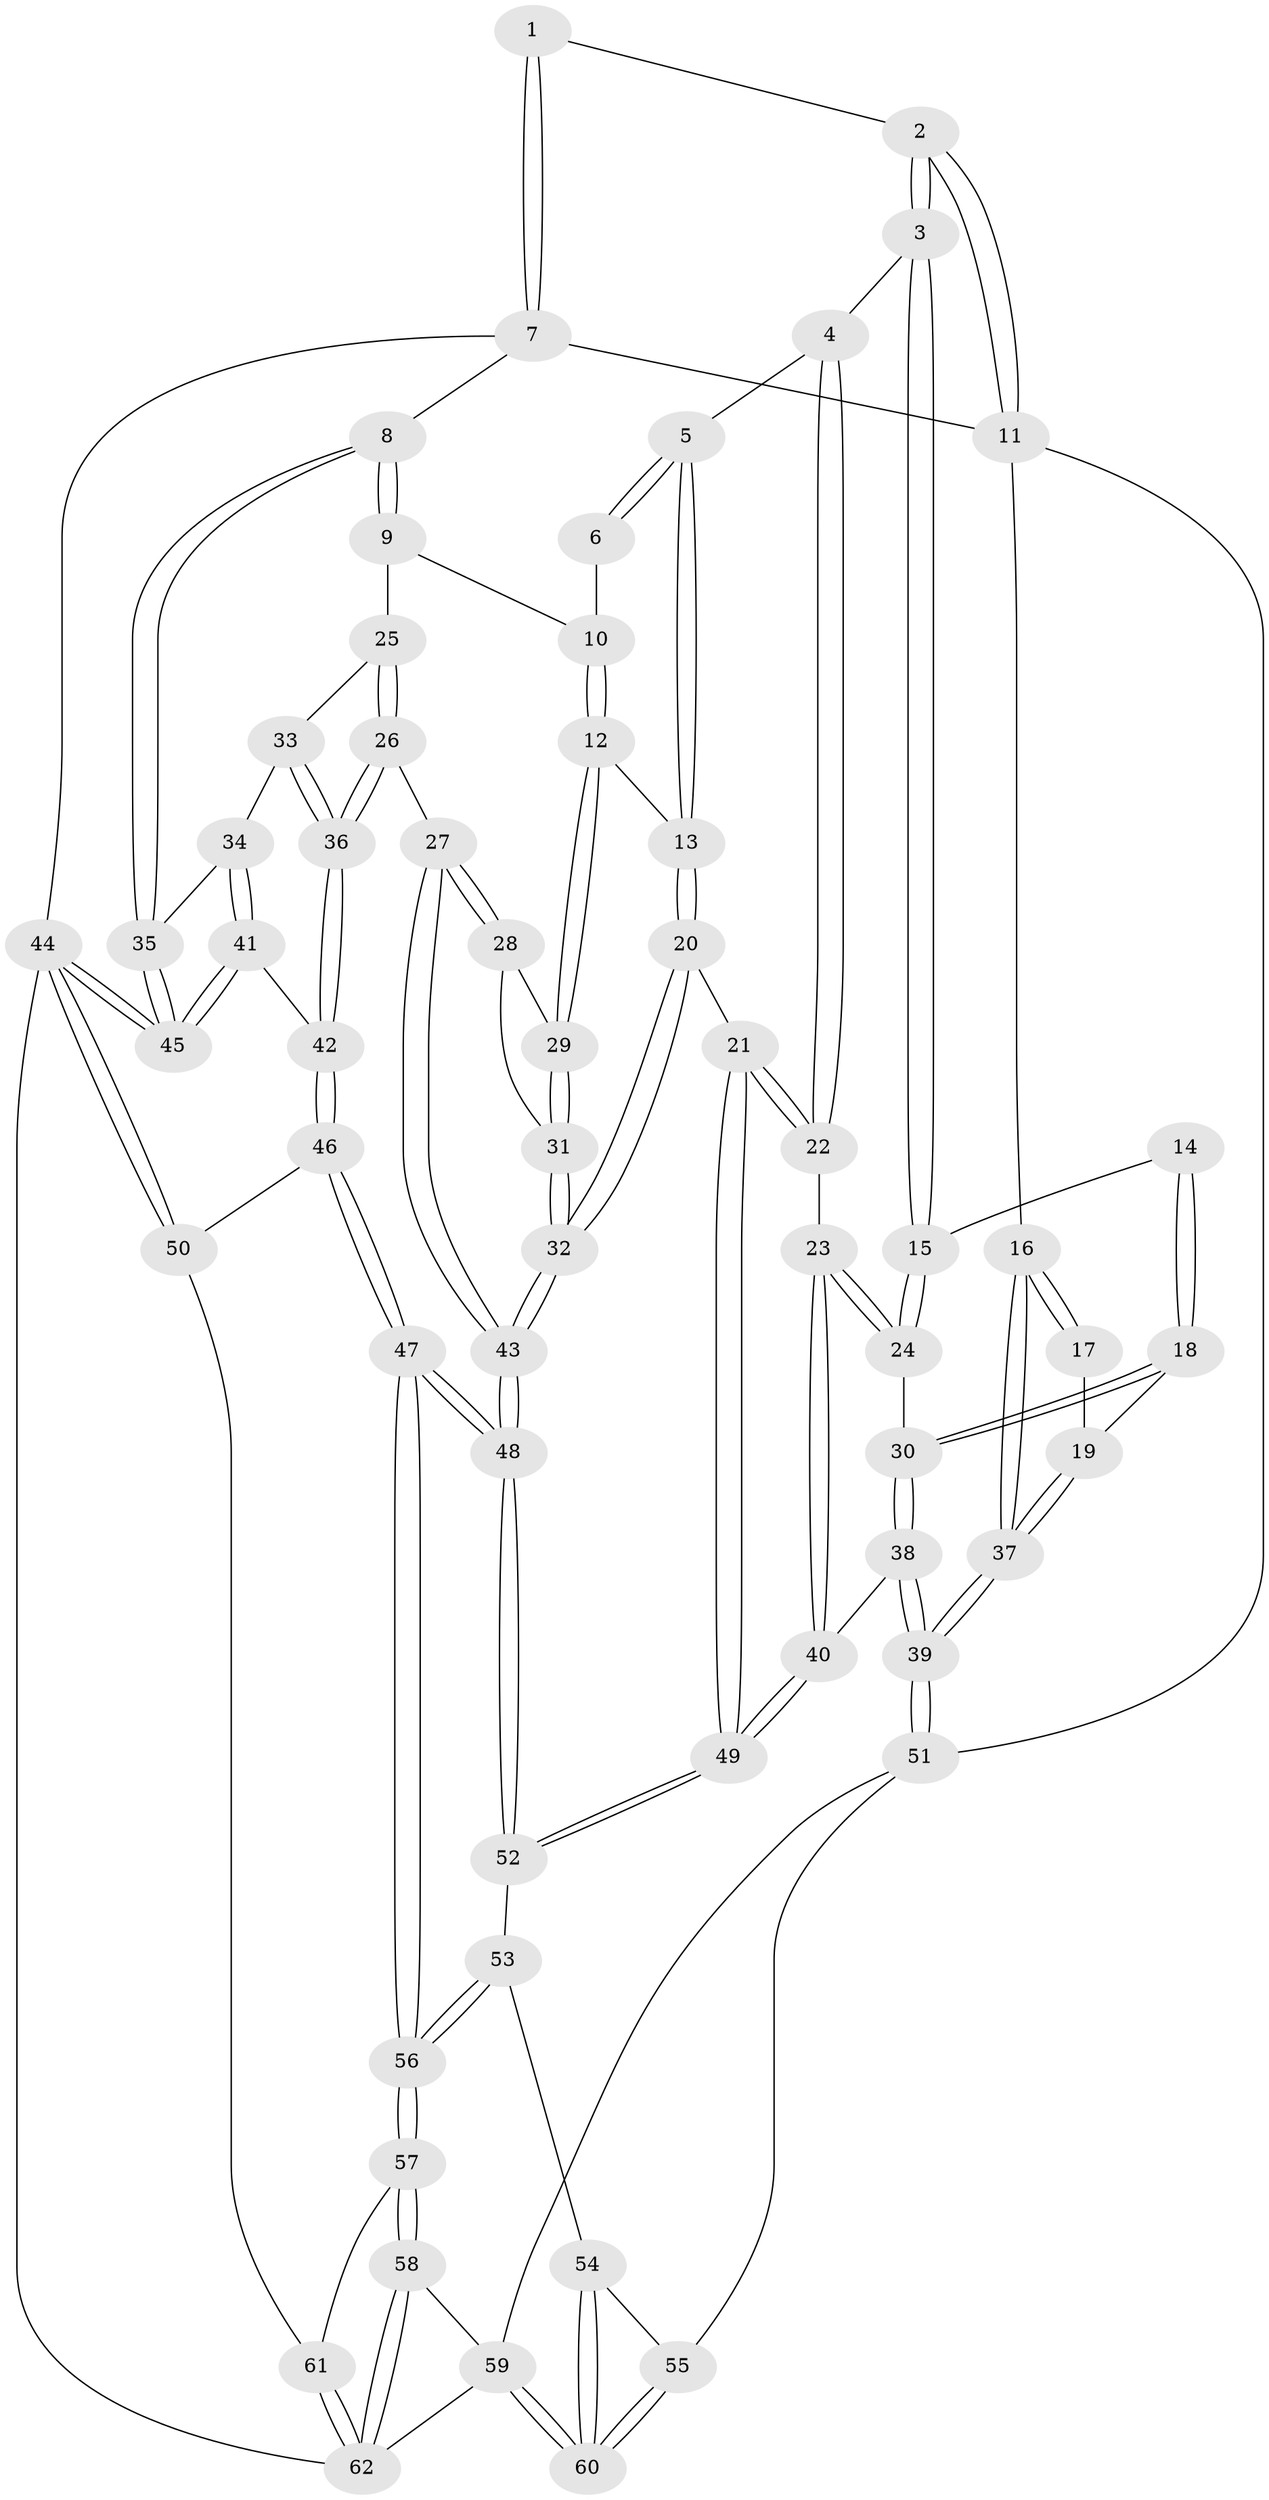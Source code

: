 // coarse degree distribution, {4: 0.3684210526315789, 2: 0.21052631578947367, 5: 0.21052631578947367, 3: 0.21052631578947367}
// Generated by graph-tools (version 1.1) at 2025/38/03/04/25 23:38:22]
// undirected, 62 vertices, 151 edges
graph export_dot {
  node [color=gray90,style=filled];
  1 [pos="+0.659791991559429+0"];
  2 [pos="+0.3010671646516086+0"];
  3 [pos="+0.28380939172982406+0.00663421208503333"];
  4 [pos="+0.42982280087910735+0.10646946689058145"];
  5 [pos="+0.4895104665375844+0.12267610710051038"];
  6 [pos="+0.6593037658058426+0"];
  7 [pos="+1+0"];
  8 [pos="+1+0"];
  9 [pos="+0.7532651072435932+0.11829407437854601"];
  10 [pos="+0.6878214213434997+0.07283411700830117"];
  11 [pos="+0+0"];
  12 [pos="+0.6239167433612746+0.1321735237029308"];
  13 [pos="+0.5186556718226265+0.1438938407097629"];
  14 [pos="+0.22244267407937438+0.050009020976856736"];
  15 [pos="+0.2667986937021973+0.03393353786543264"];
  16 [pos="+0+0"];
  17 [pos="+0.10026785796406189+0.08219131577412685"];
  18 [pos="+0.07087785510864858+0.24389095006077607"];
  19 [pos="+0.03213634616027262+0.23105227988796928"];
  20 [pos="+0.4907613806468563+0.3887408907038941"];
  21 [pos="+0.40964864293064396+0.3545197678585816"];
  22 [pos="+0.39096139711719163+0.33199015694484685"];
  23 [pos="+0.27402938485929773+0.24643769129517293"];
  24 [pos="+0.25720738143532934+0.21663582190860597"];
  25 [pos="+0.7809938461554388+0.17846018261393792"];
  26 [pos="+0.7873952330372702+0.2847225092751946"];
  27 [pos="+0.7747487551457894+0.28777676677843317"];
  28 [pos="+0.7315667638758091+0.2727431010161991"];
  29 [pos="+0.634467595055074+0.20967668475259513"];
  30 [pos="+0.10594466986230346+0.2620974622615778"];
  31 [pos="+0.5849433241785027+0.2971114117333607"];
  32 [pos="+0.4946957625799164+0.39241904360988744"];
  33 [pos="+1+0.12426175633323872"];
  34 [pos="+1+0.10238435410992817"];
  35 [pos="+1+0"];
  36 [pos="+0.8036821225282087+0.2949852668260645"];
  37 [pos="+0+0.2700341341457334"];
  38 [pos="+0.13771088616838129+0.43354417880949203"];
  39 [pos="+0+0.5839193154285213"];
  40 [pos="+0.15503323908066843+0.4347456753174062"];
  41 [pos="+0.9132484992119582+0.36550062608176076"];
  42 [pos="+0.8535150055926601+0.3673252240974711"];
  43 [pos="+0.544577167283938+0.48383883786662457"];
  44 [pos="+1+0.686626768649513"];
  45 [pos="+1+0.5429920522295373"];
  46 [pos="+0.7629972907890743+0.651840183893608"];
  47 [pos="+0.5960168386292456+0.6761562180924854"];
  48 [pos="+0.5739216598846392+0.6240496837991469"];
  49 [pos="+0.2198555617682351+0.4676158843444009"];
  50 [pos="+0.9787074120729324+0.7063534522317269"];
  51 [pos="+0+0.6576917006816733"];
  52 [pos="+0.23898165842533603+0.5108131678339498"];
  53 [pos="+0.2066307285160046+0.671994250805274"];
  54 [pos="+0.14500929714046504+0.6932111073523967"];
  55 [pos="+0+0.6608342737990539"];
  56 [pos="+0.5415941540768054+0.7662219572474355"];
  57 [pos="+0.520450932748611+0.8759025150454425"];
  58 [pos="+0.47320126488974923+1"];
  59 [pos="+0.29685514766214594+1"];
  60 [pos="+0.28650667612389286+1"];
  61 [pos="+0.8829534914389915+0.9488986112708039"];
  62 [pos="+0.896709154125625+1"];
  1 -- 2;
  1 -- 7;
  1 -- 7;
  2 -- 3;
  2 -- 3;
  2 -- 11;
  2 -- 11;
  3 -- 4;
  3 -- 15;
  3 -- 15;
  4 -- 5;
  4 -- 22;
  4 -- 22;
  5 -- 6;
  5 -- 6;
  5 -- 13;
  5 -- 13;
  6 -- 10;
  7 -- 8;
  7 -- 11;
  7 -- 44;
  8 -- 9;
  8 -- 9;
  8 -- 35;
  8 -- 35;
  9 -- 10;
  9 -- 25;
  10 -- 12;
  10 -- 12;
  11 -- 16;
  11 -- 51;
  12 -- 13;
  12 -- 29;
  12 -- 29;
  13 -- 20;
  13 -- 20;
  14 -- 15;
  14 -- 18;
  14 -- 18;
  15 -- 24;
  15 -- 24;
  16 -- 17;
  16 -- 17;
  16 -- 37;
  16 -- 37;
  17 -- 19;
  18 -- 19;
  18 -- 30;
  18 -- 30;
  19 -- 37;
  19 -- 37;
  20 -- 21;
  20 -- 32;
  20 -- 32;
  21 -- 22;
  21 -- 22;
  21 -- 49;
  21 -- 49;
  22 -- 23;
  23 -- 24;
  23 -- 24;
  23 -- 40;
  23 -- 40;
  24 -- 30;
  25 -- 26;
  25 -- 26;
  25 -- 33;
  26 -- 27;
  26 -- 36;
  26 -- 36;
  27 -- 28;
  27 -- 28;
  27 -- 43;
  27 -- 43;
  28 -- 29;
  28 -- 31;
  29 -- 31;
  29 -- 31;
  30 -- 38;
  30 -- 38;
  31 -- 32;
  31 -- 32;
  32 -- 43;
  32 -- 43;
  33 -- 34;
  33 -- 36;
  33 -- 36;
  34 -- 35;
  34 -- 41;
  34 -- 41;
  35 -- 45;
  35 -- 45;
  36 -- 42;
  36 -- 42;
  37 -- 39;
  37 -- 39;
  38 -- 39;
  38 -- 39;
  38 -- 40;
  39 -- 51;
  39 -- 51;
  40 -- 49;
  40 -- 49;
  41 -- 42;
  41 -- 45;
  41 -- 45;
  42 -- 46;
  42 -- 46;
  43 -- 48;
  43 -- 48;
  44 -- 45;
  44 -- 45;
  44 -- 50;
  44 -- 50;
  44 -- 62;
  46 -- 47;
  46 -- 47;
  46 -- 50;
  47 -- 48;
  47 -- 48;
  47 -- 56;
  47 -- 56;
  48 -- 52;
  48 -- 52;
  49 -- 52;
  49 -- 52;
  50 -- 61;
  51 -- 55;
  51 -- 59;
  52 -- 53;
  53 -- 54;
  53 -- 56;
  53 -- 56;
  54 -- 55;
  54 -- 60;
  54 -- 60;
  55 -- 60;
  55 -- 60;
  56 -- 57;
  56 -- 57;
  57 -- 58;
  57 -- 58;
  57 -- 61;
  58 -- 59;
  58 -- 62;
  58 -- 62;
  59 -- 60;
  59 -- 60;
  59 -- 62;
  61 -- 62;
  61 -- 62;
}
